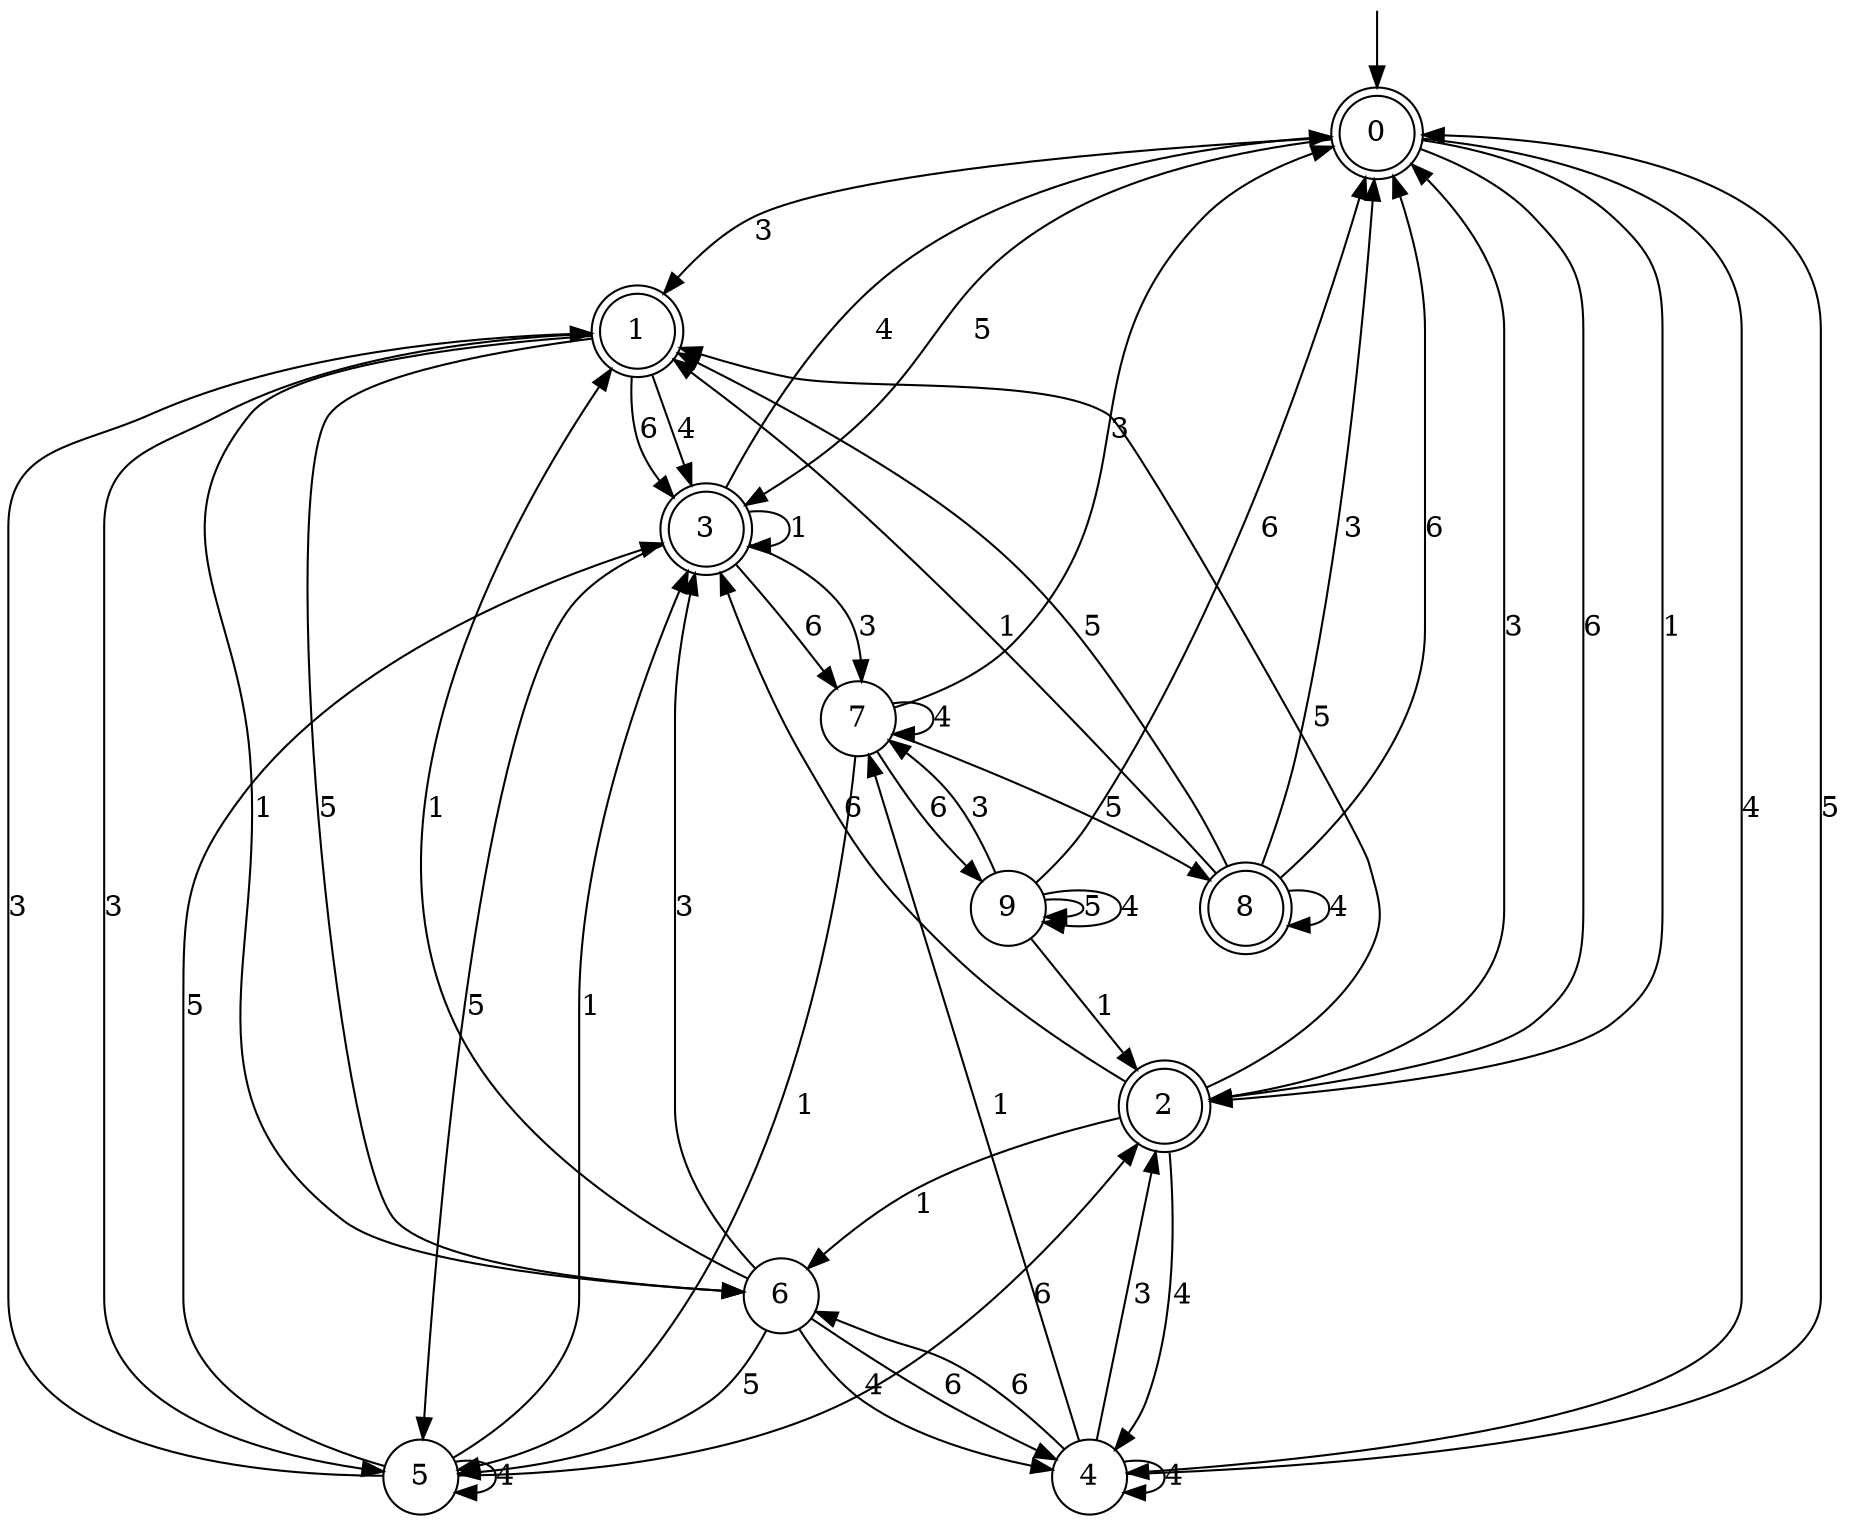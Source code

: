 digraph g {

	s0 [shape="doublecircle" label="0"];
	s1 [shape="doublecircle" label="1"];
	s2 [shape="doublecircle" label="2"];
	s3 [shape="doublecircle" label="3"];
	s4 [shape="circle" label="4"];
	s5 [shape="circle" label="5"];
	s6 [shape="circle" label="6"];
	s7 [shape="circle" label="7"];
	s8 [shape="doublecircle" label="8"];
	s9 [shape="circle" label="9"];
	s0 -> s1 [label="3"];
	s0 -> s2 [label="1"];
	s0 -> s3 [label="5"];
	s0 -> s2 [label="6"];
	s0 -> s4 [label="4"];
	s1 -> s5 [label="3"];
	s1 -> s6 [label="1"];
	s1 -> s6 [label="5"];
	s1 -> s3 [label="6"];
	s1 -> s3 [label="4"];
	s2 -> s0 [label="3"];
	s2 -> s6 [label="1"];
	s2 -> s1 [label="5"];
	s2 -> s3 [label="6"];
	s2 -> s4 [label="4"];
	s3 -> s7 [label="3"];
	s3 -> s3 [label="1"];
	s3 -> s5 [label="5"];
	s3 -> s7 [label="6"];
	s3 -> s0 [label="4"];
	s4 -> s2 [label="3"];
	s4 -> s7 [label="1"];
	s4 -> s0 [label="5"];
	s4 -> s6 [label="6"];
	s4 -> s4 [label="4"];
	s5 -> s1 [label="3"];
	s5 -> s3 [label="1"];
	s5 -> s3 [label="5"];
	s5 -> s2 [label="6"];
	s5 -> s5 [label="4"];
	s6 -> s3 [label="3"];
	s6 -> s1 [label="1"];
	s6 -> s5 [label="5"];
	s6 -> s4 [label="6"];
	s6 -> s4 [label="4"];
	s7 -> s0 [label="3"];
	s7 -> s5 [label="1"];
	s7 -> s8 [label="5"];
	s7 -> s9 [label="6"];
	s7 -> s7 [label="4"];
	s8 -> s0 [label="3"];
	s8 -> s1 [label="1"];
	s8 -> s1 [label="5"];
	s8 -> s0 [label="6"];
	s8 -> s8 [label="4"];
	s9 -> s7 [label="3"];
	s9 -> s2 [label="1"];
	s9 -> s9 [label="5"];
	s9 -> s0 [label="6"];
	s9 -> s9 [label="4"];

__start0 [label="" shape="none" width="0" height="0"];
__start0 -> s0;

}
